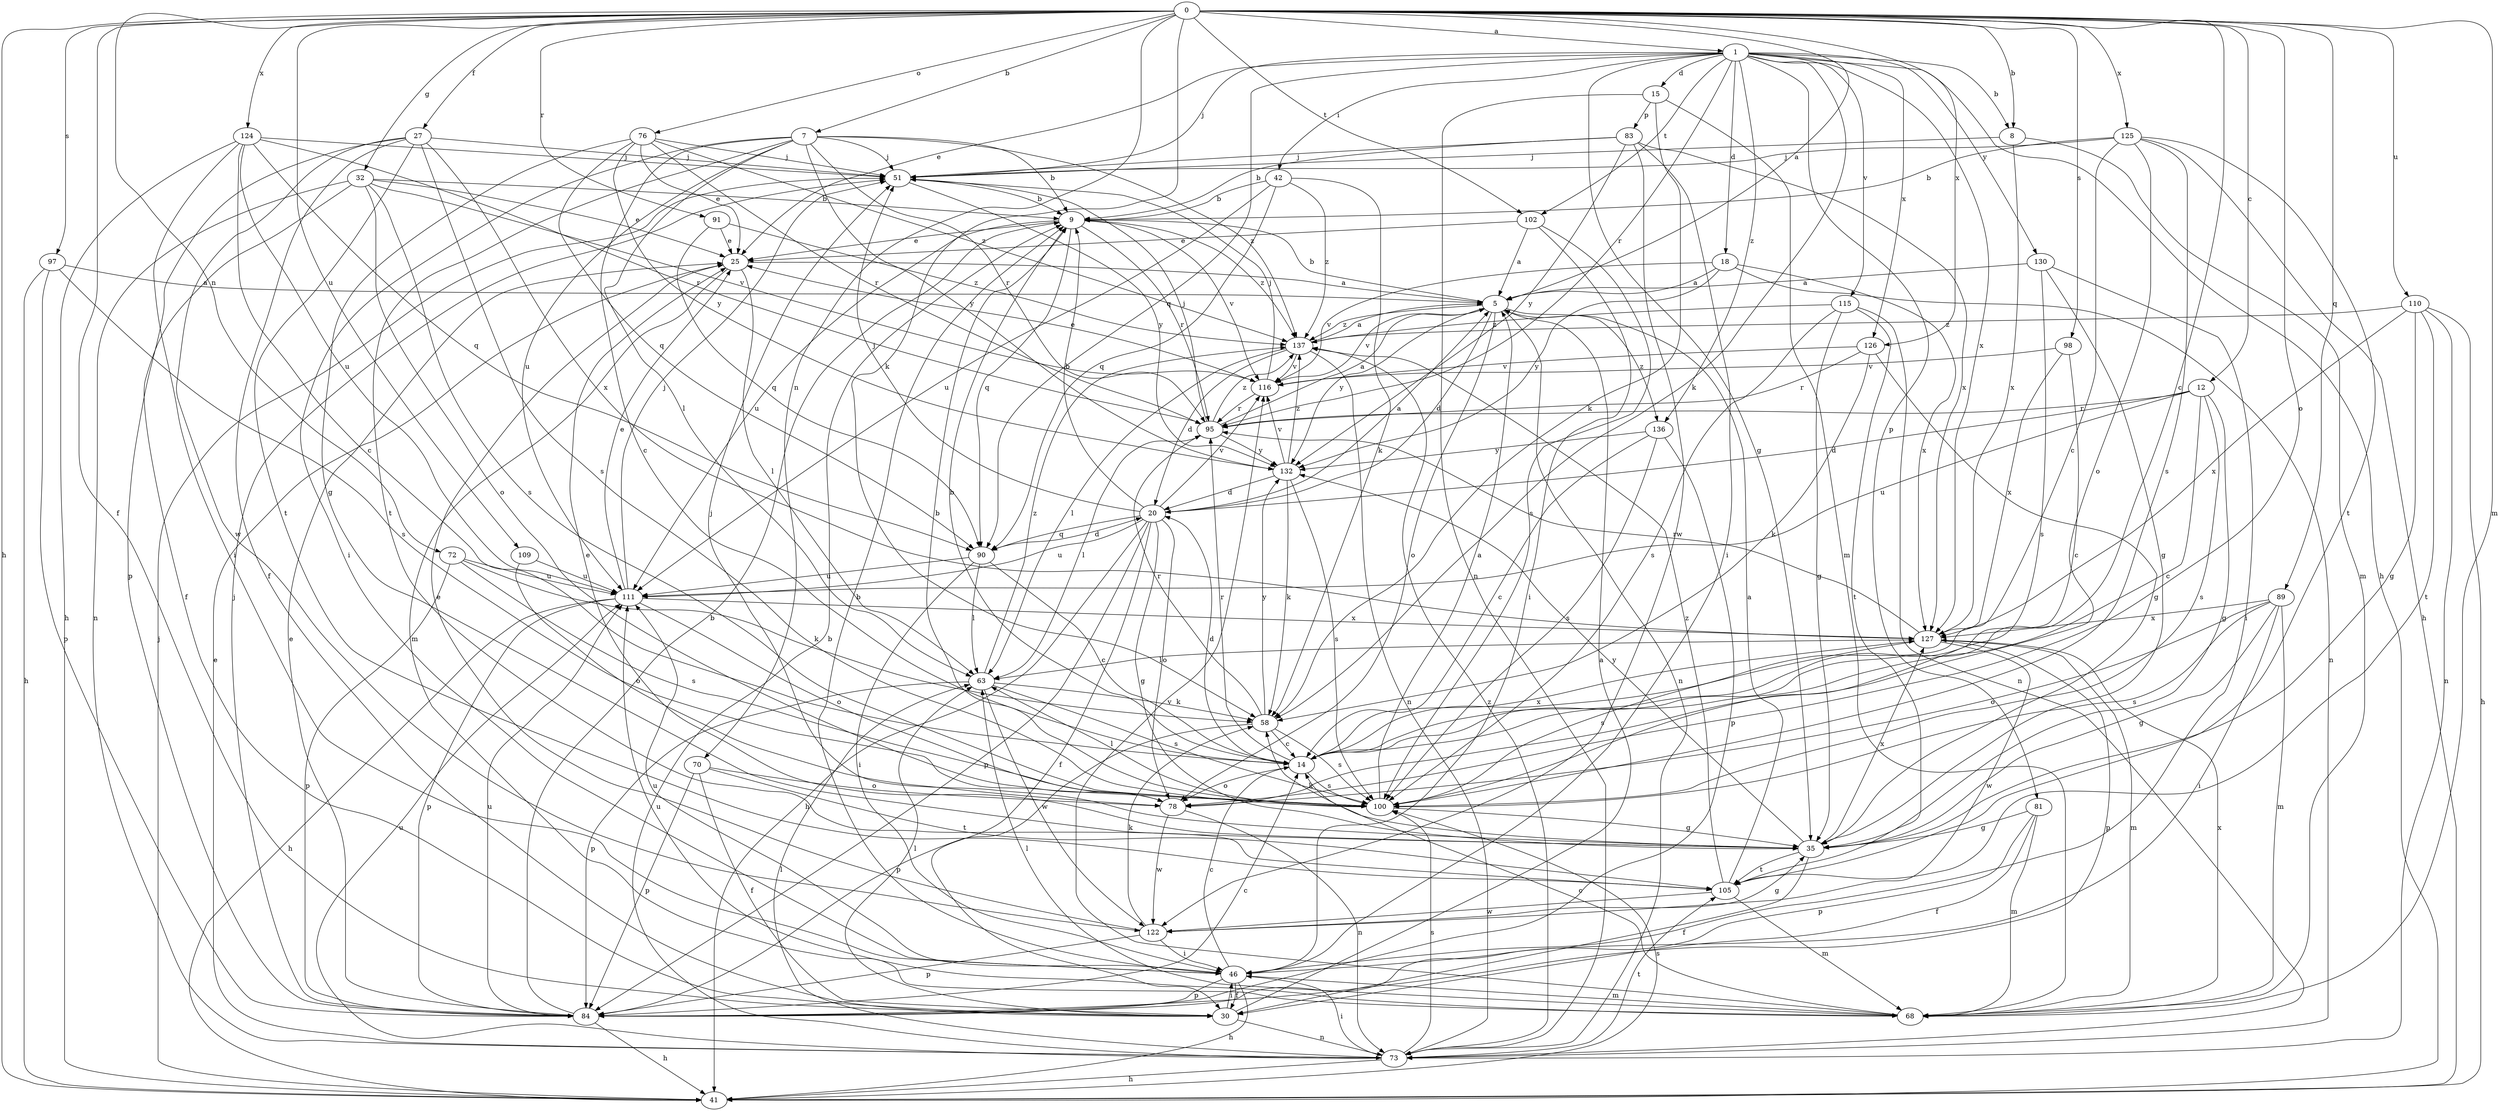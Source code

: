 strict digraph  {
0;
1;
5;
7;
8;
9;
12;
14;
15;
18;
20;
25;
27;
30;
32;
35;
41;
42;
46;
51;
58;
63;
68;
70;
72;
73;
76;
78;
81;
83;
84;
89;
90;
91;
95;
97;
98;
100;
102;
105;
109;
110;
111;
115;
116;
122;
124;
125;
126;
127;
130;
132;
136;
137;
0 -> 1  [label=a];
0 -> 5  [label=a];
0 -> 7  [label=b];
0 -> 8  [label=b];
0 -> 12  [label=c];
0 -> 14  [label=c];
0 -> 27  [label=f];
0 -> 30  [label=f];
0 -> 32  [label=g];
0 -> 41  [label=h];
0 -> 58  [label=k];
0 -> 68  [label=m];
0 -> 70  [label=n];
0 -> 72  [label=n];
0 -> 76  [label=o];
0 -> 78  [label=o];
0 -> 89  [label=q];
0 -> 91  [label=r];
0 -> 97  [label=s];
0 -> 98  [label=s];
0 -> 102  [label=t];
0 -> 109  [label=u];
0 -> 110  [label=u];
0 -> 124  [label=x];
0 -> 125  [label=x];
0 -> 126  [label=x];
1 -> 8  [label=b];
1 -> 15  [label=d];
1 -> 18  [label=d];
1 -> 25  [label=e];
1 -> 35  [label=g];
1 -> 41  [label=h];
1 -> 42  [label=i];
1 -> 51  [label=j];
1 -> 58  [label=k];
1 -> 81  [label=p];
1 -> 90  [label=q];
1 -> 95  [label=r];
1 -> 102  [label=t];
1 -> 115  [label=v];
1 -> 126  [label=x];
1 -> 127  [label=x];
1 -> 130  [label=y];
1 -> 136  [label=z];
5 -> 9  [label=b];
5 -> 20  [label=d];
5 -> 73  [label=n];
5 -> 78  [label=o];
5 -> 116  [label=v];
5 -> 132  [label=y];
5 -> 136  [label=z];
5 -> 137  [label=z];
7 -> 9  [label=b];
7 -> 14  [label=c];
7 -> 46  [label=i];
7 -> 51  [label=j];
7 -> 63  [label=l];
7 -> 95  [label=r];
7 -> 105  [label=t];
7 -> 111  [label=u];
7 -> 132  [label=y];
7 -> 137  [label=z];
8 -> 51  [label=j];
8 -> 68  [label=m];
8 -> 127  [label=x];
9 -> 25  [label=e];
9 -> 90  [label=q];
9 -> 95  [label=r];
9 -> 111  [label=u];
9 -> 116  [label=v];
9 -> 137  [label=z];
12 -> 14  [label=c];
12 -> 20  [label=d];
12 -> 35  [label=g];
12 -> 95  [label=r];
12 -> 100  [label=s];
12 -> 111  [label=u];
14 -> 9  [label=b];
14 -> 20  [label=d];
14 -> 78  [label=o];
14 -> 95  [label=r];
14 -> 100  [label=s];
14 -> 127  [label=x];
15 -> 58  [label=k];
15 -> 68  [label=m];
15 -> 73  [label=n];
15 -> 83  [label=p];
18 -> 5  [label=a];
18 -> 73  [label=n];
18 -> 116  [label=v];
18 -> 127  [label=x];
18 -> 132  [label=y];
20 -> 5  [label=a];
20 -> 9  [label=b];
20 -> 30  [label=f];
20 -> 35  [label=g];
20 -> 41  [label=h];
20 -> 51  [label=j];
20 -> 78  [label=o];
20 -> 84  [label=p];
20 -> 90  [label=q];
20 -> 111  [label=u];
20 -> 116  [label=v];
25 -> 5  [label=a];
25 -> 63  [label=l];
25 -> 68  [label=m];
27 -> 30  [label=f];
27 -> 51  [label=j];
27 -> 84  [label=p];
27 -> 100  [label=s];
27 -> 105  [label=t];
27 -> 122  [label=w];
27 -> 127  [label=x];
30 -> 5  [label=a];
30 -> 46  [label=i];
30 -> 63  [label=l];
30 -> 73  [label=n];
32 -> 9  [label=b];
32 -> 25  [label=e];
32 -> 30  [label=f];
32 -> 73  [label=n];
32 -> 78  [label=o];
32 -> 100  [label=s];
32 -> 116  [label=v];
35 -> 25  [label=e];
35 -> 30  [label=f];
35 -> 51  [label=j];
35 -> 58  [label=k];
35 -> 105  [label=t];
35 -> 127  [label=x];
35 -> 132  [label=y];
41 -> 51  [label=j];
41 -> 100  [label=s];
42 -> 9  [label=b];
42 -> 58  [label=k];
42 -> 90  [label=q];
42 -> 111  [label=u];
42 -> 137  [label=z];
46 -> 9  [label=b];
46 -> 14  [label=c];
46 -> 30  [label=f];
46 -> 41  [label=h];
46 -> 68  [label=m];
46 -> 84  [label=p];
46 -> 111  [label=u];
51 -> 9  [label=b];
51 -> 132  [label=y];
58 -> 14  [label=c];
58 -> 84  [label=p];
58 -> 95  [label=r];
58 -> 100  [label=s];
58 -> 132  [label=y];
63 -> 58  [label=k];
63 -> 84  [label=p];
63 -> 100  [label=s];
63 -> 122  [label=w];
63 -> 137  [label=z];
68 -> 14  [label=c];
68 -> 63  [label=l];
68 -> 111  [label=u];
68 -> 116  [label=v];
68 -> 127  [label=x];
70 -> 30  [label=f];
70 -> 78  [label=o];
70 -> 84  [label=p];
70 -> 105  [label=t];
72 -> 58  [label=k];
72 -> 84  [label=p];
72 -> 100  [label=s];
72 -> 111  [label=u];
73 -> 9  [label=b];
73 -> 25  [label=e];
73 -> 41  [label=h];
73 -> 46  [label=i];
73 -> 63  [label=l];
73 -> 100  [label=s];
73 -> 105  [label=t];
73 -> 111  [label=u];
73 -> 137  [label=z];
76 -> 25  [label=e];
76 -> 35  [label=g];
76 -> 51  [label=j];
76 -> 90  [label=q];
76 -> 95  [label=r];
76 -> 132  [label=y];
76 -> 137  [label=z];
78 -> 73  [label=n];
78 -> 122  [label=w];
81 -> 30  [label=f];
81 -> 35  [label=g];
81 -> 68  [label=m];
81 -> 84  [label=p];
83 -> 9  [label=b];
83 -> 46  [label=i];
83 -> 51  [label=j];
83 -> 122  [label=w];
83 -> 127  [label=x];
83 -> 132  [label=y];
84 -> 9  [label=b];
84 -> 14  [label=c];
84 -> 25  [label=e];
84 -> 41  [label=h];
84 -> 51  [label=j];
84 -> 111  [label=u];
89 -> 35  [label=g];
89 -> 46  [label=i];
89 -> 68  [label=m];
89 -> 78  [label=o];
89 -> 100  [label=s];
89 -> 127  [label=x];
90 -> 14  [label=c];
90 -> 20  [label=d];
90 -> 46  [label=i];
90 -> 63  [label=l];
90 -> 111  [label=u];
91 -> 25  [label=e];
91 -> 90  [label=q];
91 -> 137  [label=z];
95 -> 5  [label=a];
95 -> 51  [label=j];
95 -> 63  [label=l];
95 -> 132  [label=y];
95 -> 137  [label=z];
97 -> 5  [label=a];
97 -> 41  [label=h];
97 -> 84  [label=p];
97 -> 100  [label=s];
98 -> 14  [label=c];
98 -> 116  [label=v];
98 -> 127  [label=x];
100 -> 5  [label=a];
100 -> 9  [label=b];
100 -> 35  [label=g];
100 -> 63  [label=l];
102 -> 5  [label=a];
102 -> 25  [label=e];
102 -> 46  [label=i];
102 -> 100  [label=s];
105 -> 5  [label=a];
105 -> 68  [label=m];
105 -> 122  [label=w];
105 -> 137  [label=z];
109 -> 78  [label=o];
109 -> 111  [label=u];
110 -> 35  [label=g];
110 -> 41  [label=h];
110 -> 73  [label=n];
110 -> 105  [label=t];
110 -> 127  [label=x];
110 -> 137  [label=z];
111 -> 25  [label=e];
111 -> 41  [label=h];
111 -> 51  [label=j];
111 -> 78  [label=o];
111 -> 84  [label=p];
111 -> 127  [label=x];
115 -> 35  [label=g];
115 -> 73  [label=n];
115 -> 100  [label=s];
115 -> 105  [label=t];
115 -> 137  [label=z];
116 -> 25  [label=e];
116 -> 51  [label=j];
116 -> 95  [label=r];
122 -> 25  [label=e];
122 -> 35  [label=g];
122 -> 46  [label=i];
122 -> 58  [label=k];
122 -> 84  [label=p];
124 -> 14  [label=c];
124 -> 41  [label=h];
124 -> 46  [label=i];
124 -> 51  [label=j];
124 -> 90  [label=q];
124 -> 95  [label=r];
124 -> 111  [label=u];
125 -> 9  [label=b];
125 -> 14  [label=c];
125 -> 41  [label=h];
125 -> 51  [label=j];
125 -> 78  [label=o];
125 -> 100  [label=s];
125 -> 105  [label=t];
126 -> 35  [label=g];
126 -> 58  [label=k];
126 -> 95  [label=r];
126 -> 116  [label=v];
127 -> 63  [label=l];
127 -> 68  [label=m];
127 -> 84  [label=p];
127 -> 95  [label=r];
127 -> 100  [label=s];
127 -> 122  [label=w];
130 -> 5  [label=a];
130 -> 35  [label=g];
130 -> 46  [label=i];
130 -> 100  [label=s];
132 -> 20  [label=d];
132 -> 58  [label=k];
132 -> 100  [label=s];
132 -> 116  [label=v];
132 -> 137  [label=z];
136 -> 14  [label=c];
136 -> 84  [label=p];
136 -> 100  [label=s];
136 -> 132  [label=y];
137 -> 5  [label=a];
137 -> 20  [label=d];
137 -> 63  [label=l];
137 -> 73  [label=n];
137 -> 116  [label=v];
}
